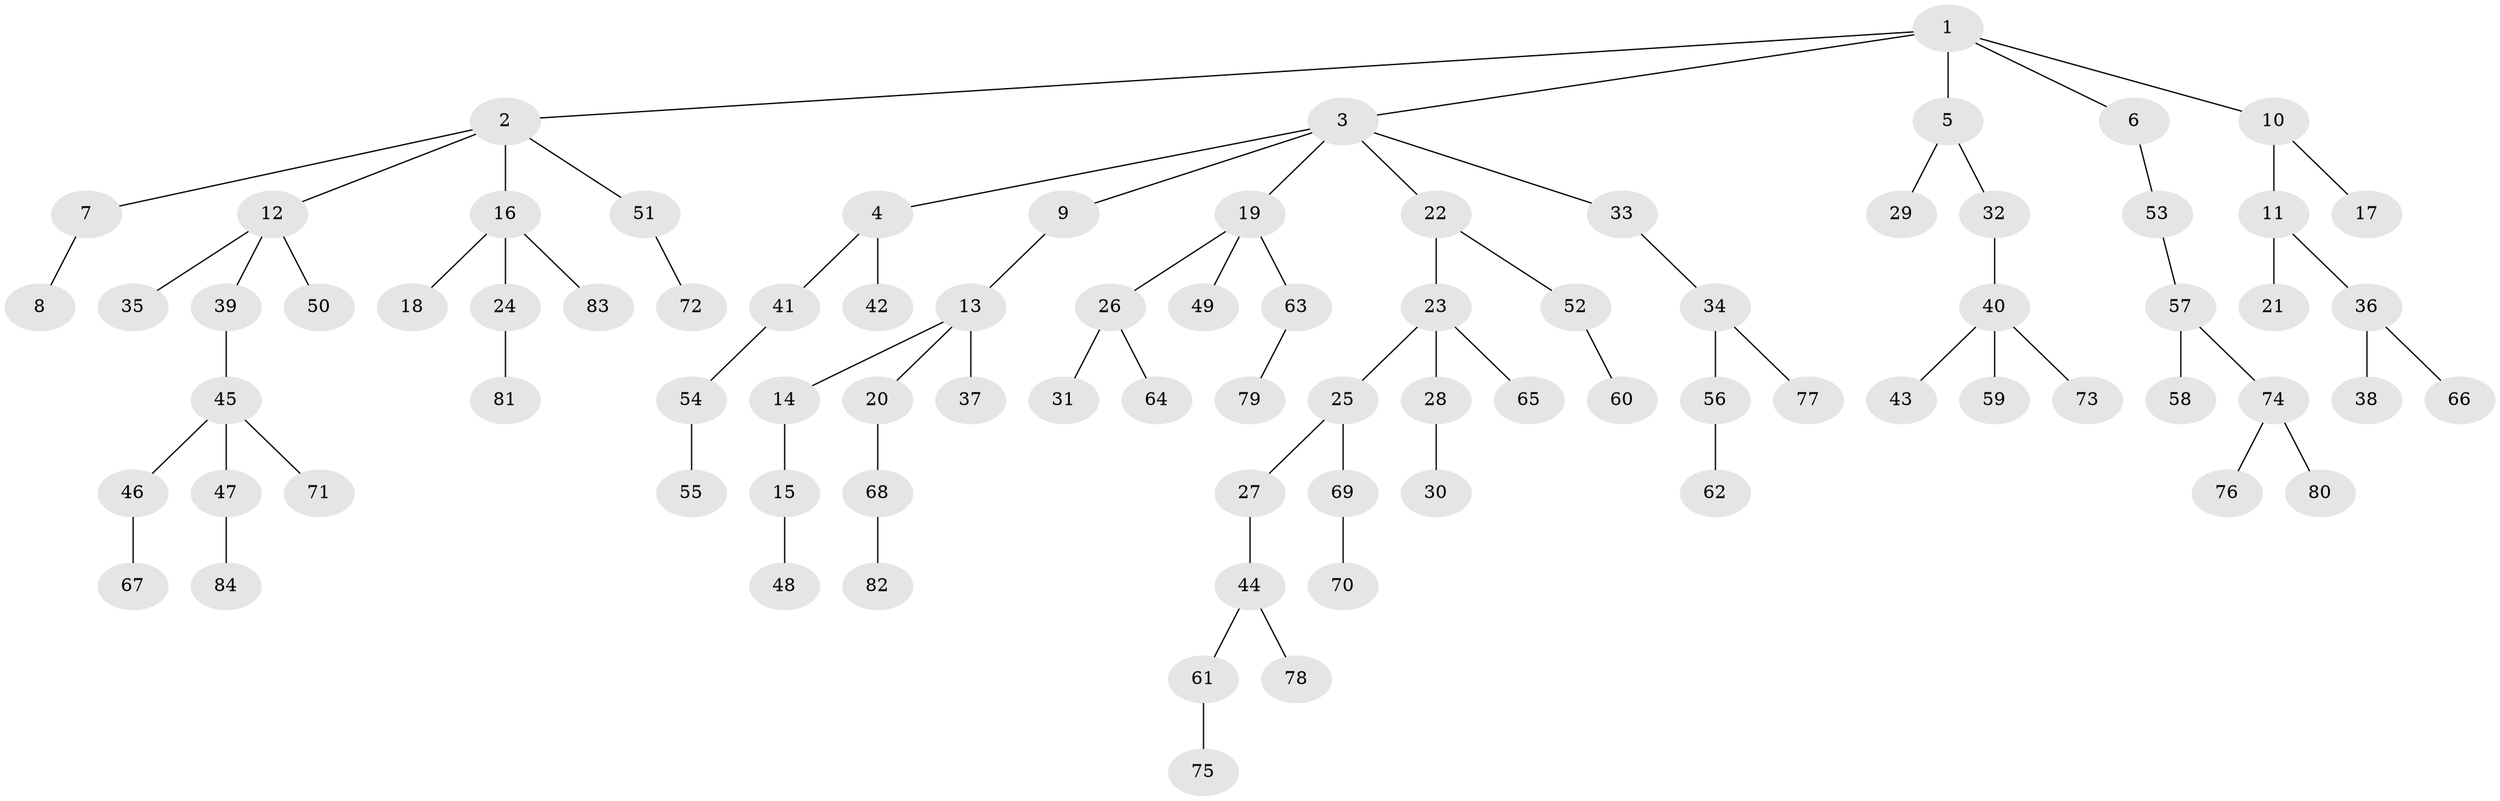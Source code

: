 // Generated by graph-tools (version 1.1) at 2025/11/02/27/25 16:11:26]
// undirected, 84 vertices, 83 edges
graph export_dot {
graph [start="1"]
  node [color=gray90,style=filled];
  1;
  2;
  3;
  4;
  5;
  6;
  7;
  8;
  9;
  10;
  11;
  12;
  13;
  14;
  15;
  16;
  17;
  18;
  19;
  20;
  21;
  22;
  23;
  24;
  25;
  26;
  27;
  28;
  29;
  30;
  31;
  32;
  33;
  34;
  35;
  36;
  37;
  38;
  39;
  40;
  41;
  42;
  43;
  44;
  45;
  46;
  47;
  48;
  49;
  50;
  51;
  52;
  53;
  54;
  55;
  56;
  57;
  58;
  59;
  60;
  61;
  62;
  63;
  64;
  65;
  66;
  67;
  68;
  69;
  70;
  71;
  72;
  73;
  74;
  75;
  76;
  77;
  78;
  79;
  80;
  81;
  82;
  83;
  84;
  1 -- 2;
  1 -- 3;
  1 -- 5;
  1 -- 6;
  1 -- 10;
  2 -- 7;
  2 -- 12;
  2 -- 16;
  2 -- 51;
  3 -- 4;
  3 -- 9;
  3 -- 19;
  3 -- 22;
  3 -- 33;
  4 -- 41;
  4 -- 42;
  5 -- 29;
  5 -- 32;
  6 -- 53;
  7 -- 8;
  9 -- 13;
  10 -- 11;
  10 -- 17;
  11 -- 21;
  11 -- 36;
  12 -- 35;
  12 -- 39;
  12 -- 50;
  13 -- 14;
  13 -- 20;
  13 -- 37;
  14 -- 15;
  15 -- 48;
  16 -- 18;
  16 -- 24;
  16 -- 83;
  19 -- 26;
  19 -- 49;
  19 -- 63;
  20 -- 68;
  22 -- 23;
  22 -- 52;
  23 -- 25;
  23 -- 28;
  23 -- 65;
  24 -- 81;
  25 -- 27;
  25 -- 69;
  26 -- 31;
  26 -- 64;
  27 -- 44;
  28 -- 30;
  32 -- 40;
  33 -- 34;
  34 -- 56;
  34 -- 77;
  36 -- 38;
  36 -- 66;
  39 -- 45;
  40 -- 43;
  40 -- 59;
  40 -- 73;
  41 -- 54;
  44 -- 61;
  44 -- 78;
  45 -- 46;
  45 -- 47;
  45 -- 71;
  46 -- 67;
  47 -- 84;
  51 -- 72;
  52 -- 60;
  53 -- 57;
  54 -- 55;
  56 -- 62;
  57 -- 58;
  57 -- 74;
  61 -- 75;
  63 -- 79;
  68 -- 82;
  69 -- 70;
  74 -- 76;
  74 -- 80;
}
